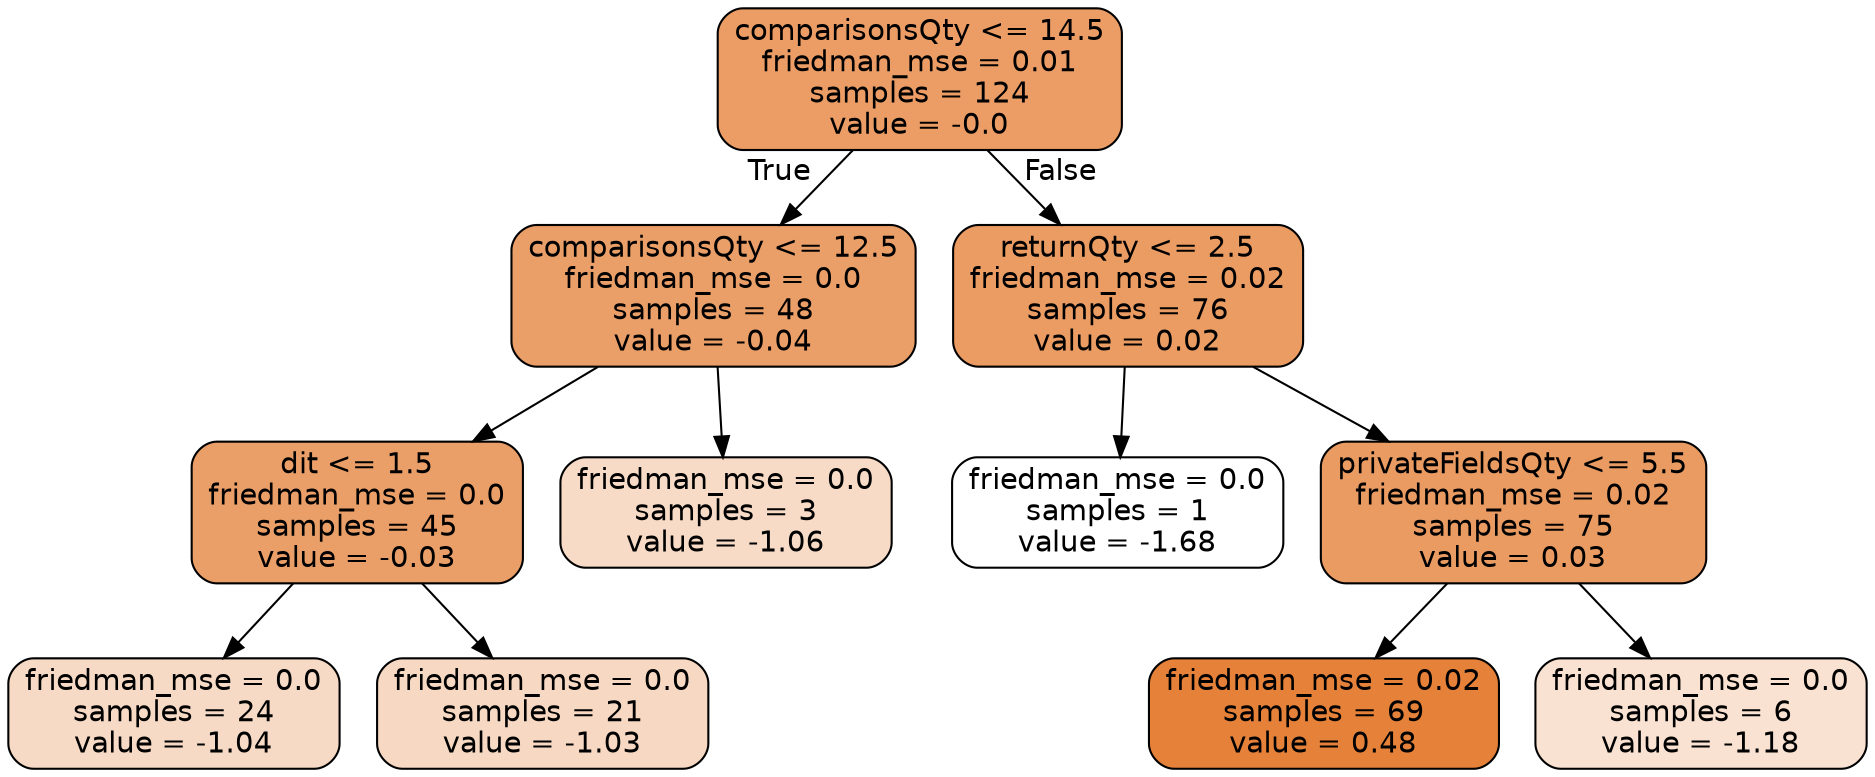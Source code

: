 digraph Tree {
node [shape=box, style="filled, rounded", color="black", fontname="helvetica"] ;
edge [fontname="helvetica"] ;
0 [label="comparisonsQty <= 14.5\nfriedman_mse = 0.01\nsamples = 124\nvalue = -0.0", fillcolor="#eb9d65"] ;
1 [label="comparisonsQty <= 12.5\nfriedman_mse = 0.0\nsamples = 48\nvalue = -0.04", fillcolor="#eb9f68"] ;
0 -> 1 [labeldistance=2.5, labelangle=45, headlabel="True"] ;
7 [label="dit <= 1.5\nfriedman_mse = 0.0\nsamples = 45\nvalue = -0.03", fillcolor="#eb9f68"] ;
1 -> 7 ;
9 [label="friedman_mse = 0.0\nsamples = 24\nvalue = -1.04", fillcolor="#f7dac5"] ;
7 -> 9 ;
10 [label="friedman_mse = 0.0\nsamples = 21\nvalue = -1.03", fillcolor="#f7d9c3"] ;
7 -> 10 ;
8 [label="friedman_mse = 0.0\nsamples = 3\nvalue = -1.06", fillcolor="#f7dbc6"] ;
1 -> 8 ;
2 [label="returnQty <= 2.5\nfriedman_mse = 0.02\nsamples = 76\nvalue = 0.02", fillcolor="#eb9c63"] ;
0 -> 2 [labeldistance=2.5, labelangle=-45, headlabel="False"] ;
3 [label="friedman_mse = 0.0\nsamples = 1\nvalue = -1.68", fillcolor="#ffffff"] ;
2 -> 3 ;
4 [label="privateFieldsQty <= 5.5\nfriedman_mse = 0.02\nsamples = 75\nvalue = 0.03", fillcolor="#ea9b62"] ;
2 -> 4 ;
5 [label="friedman_mse = 0.02\nsamples = 69\nvalue = 0.48", fillcolor="#e58139"] ;
4 -> 5 ;
6 [label="friedman_mse = 0.0\nsamples = 6\nvalue = -1.18", fillcolor="#f9e2d1"] ;
4 -> 6 ;
}